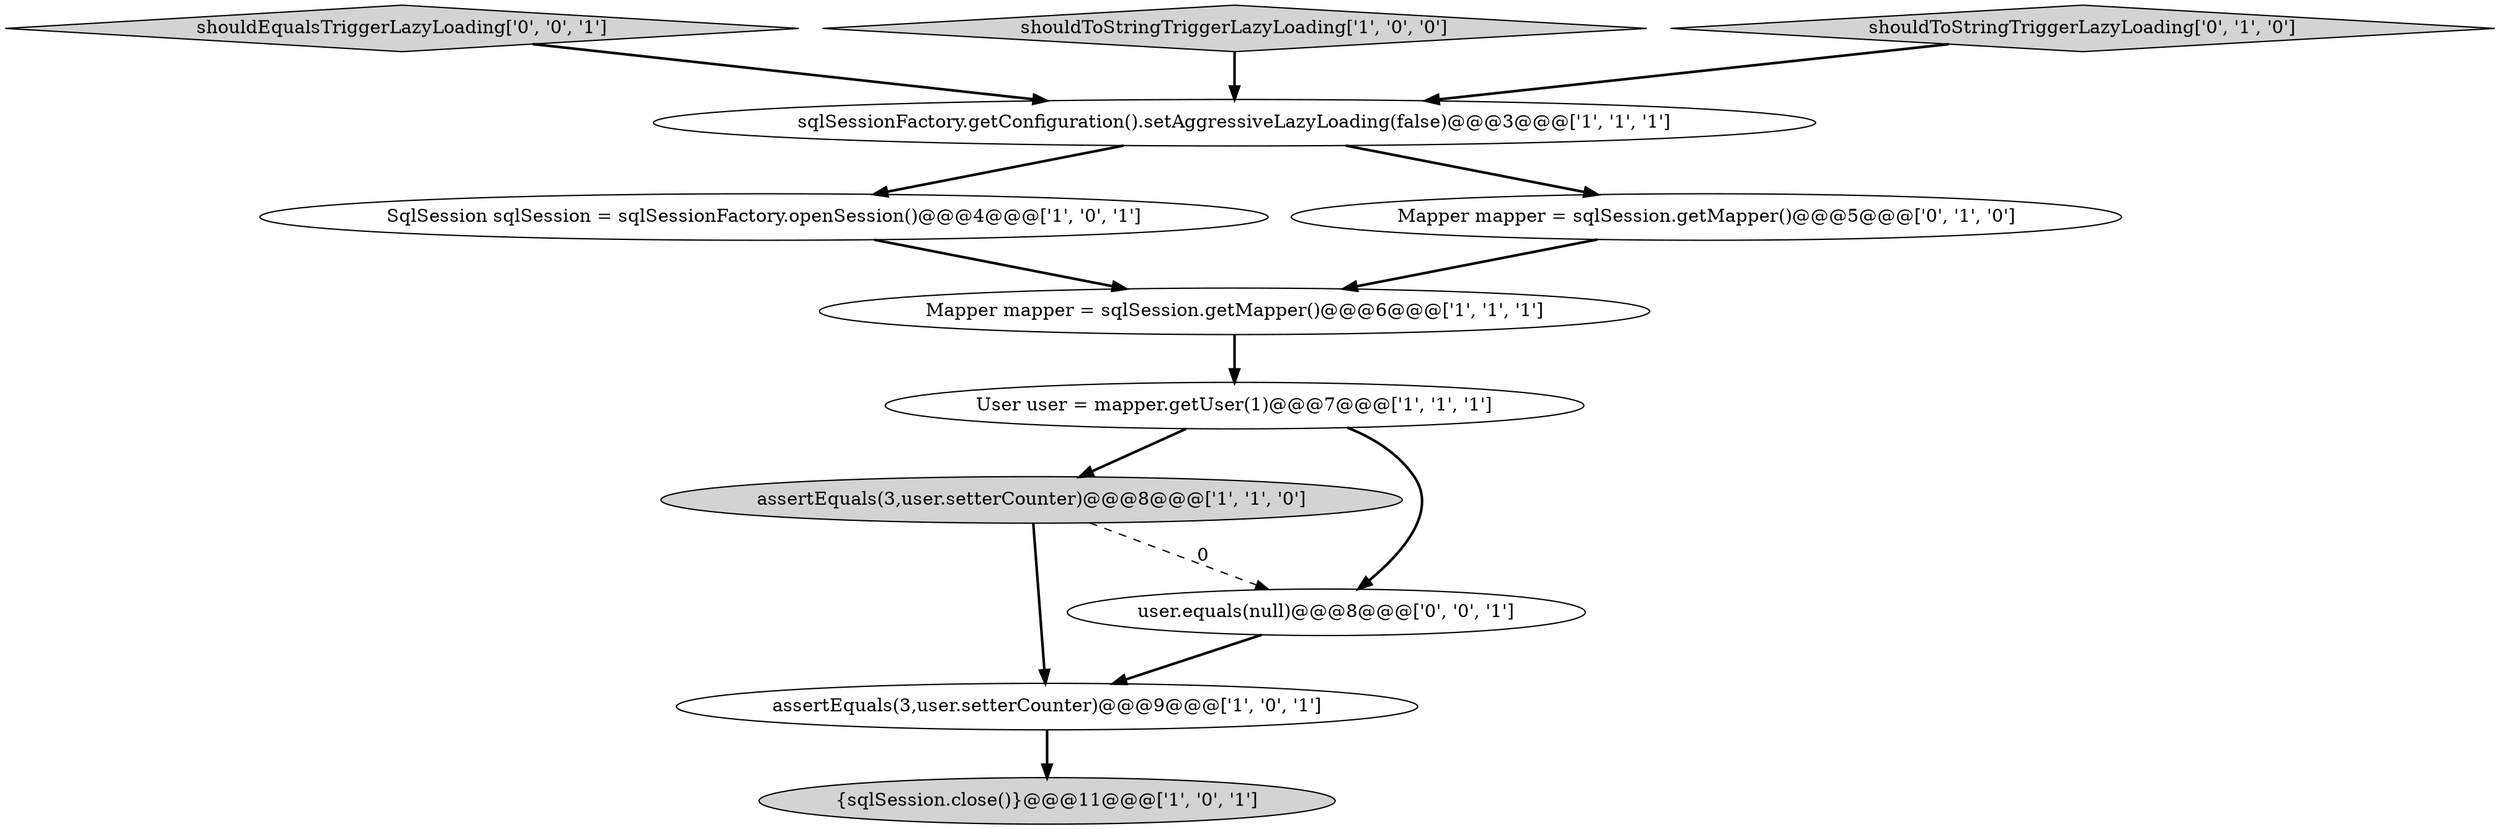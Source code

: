 digraph {
3 [style = filled, label = "assertEquals(3,user.setterCounter)@@@8@@@['1', '1', '0']", fillcolor = lightgray, shape = ellipse image = "AAA0AAABBB1BBB"];
10 [style = filled, label = "shouldEqualsTriggerLazyLoading['0', '0', '1']", fillcolor = lightgray, shape = diamond image = "AAA0AAABBB3BBB"];
11 [style = filled, label = "user.equals(null)@@@8@@@['0', '0', '1']", fillcolor = white, shape = ellipse image = "AAA0AAABBB3BBB"];
0 [style = filled, label = "shouldToStringTriggerLazyLoading['1', '0', '0']", fillcolor = lightgray, shape = diamond image = "AAA0AAABBB1BBB"];
4 [style = filled, label = "SqlSession sqlSession = sqlSessionFactory.openSession()@@@4@@@['1', '0', '1']", fillcolor = white, shape = ellipse image = "AAA0AAABBB1BBB"];
7 [style = filled, label = "{sqlSession.close()}@@@11@@@['1', '0', '1']", fillcolor = lightgray, shape = ellipse image = "AAA0AAABBB1BBB"];
9 [style = filled, label = "shouldToStringTriggerLazyLoading['0', '1', '0']", fillcolor = lightgray, shape = diamond image = "AAA0AAABBB2BBB"];
5 [style = filled, label = "assertEquals(3,user.setterCounter)@@@9@@@['1', '0', '1']", fillcolor = white, shape = ellipse image = "AAA0AAABBB1BBB"];
6 [style = filled, label = "Mapper mapper = sqlSession.getMapper()@@@6@@@['1', '1', '1']", fillcolor = white, shape = ellipse image = "AAA0AAABBB1BBB"];
8 [style = filled, label = "Mapper mapper = sqlSession.getMapper()@@@5@@@['0', '1', '0']", fillcolor = white, shape = ellipse image = "AAA0AAABBB2BBB"];
1 [style = filled, label = "sqlSessionFactory.getConfiguration().setAggressiveLazyLoading(false)@@@3@@@['1', '1', '1']", fillcolor = white, shape = ellipse image = "AAA0AAABBB1BBB"];
2 [style = filled, label = "User user = mapper.getUser(1)@@@7@@@['1', '1', '1']", fillcolor = white, shape = ellipse image = "AAA0AAABBB1BBB"];
5->7 [style = bold, label=""];
11->5 [style = bold, label=""];
1->4 [style = bold, label=""];
3->5 [style = bold, label=""];
8->6 [style = bold, label=""];
1->8 [style = bold, label=""];
9->1 [style = bold, label=""];
10->1 [style = bold, label=""];
4->6 [style = bold, label=""];
0->1 [style = bold, label=""];
2->11 [style = bold, label=""];
3->11 [style = dashed, label="0"];
2->3 [style = bold, label=""];
6->2 [style = bold, label=""];
}
